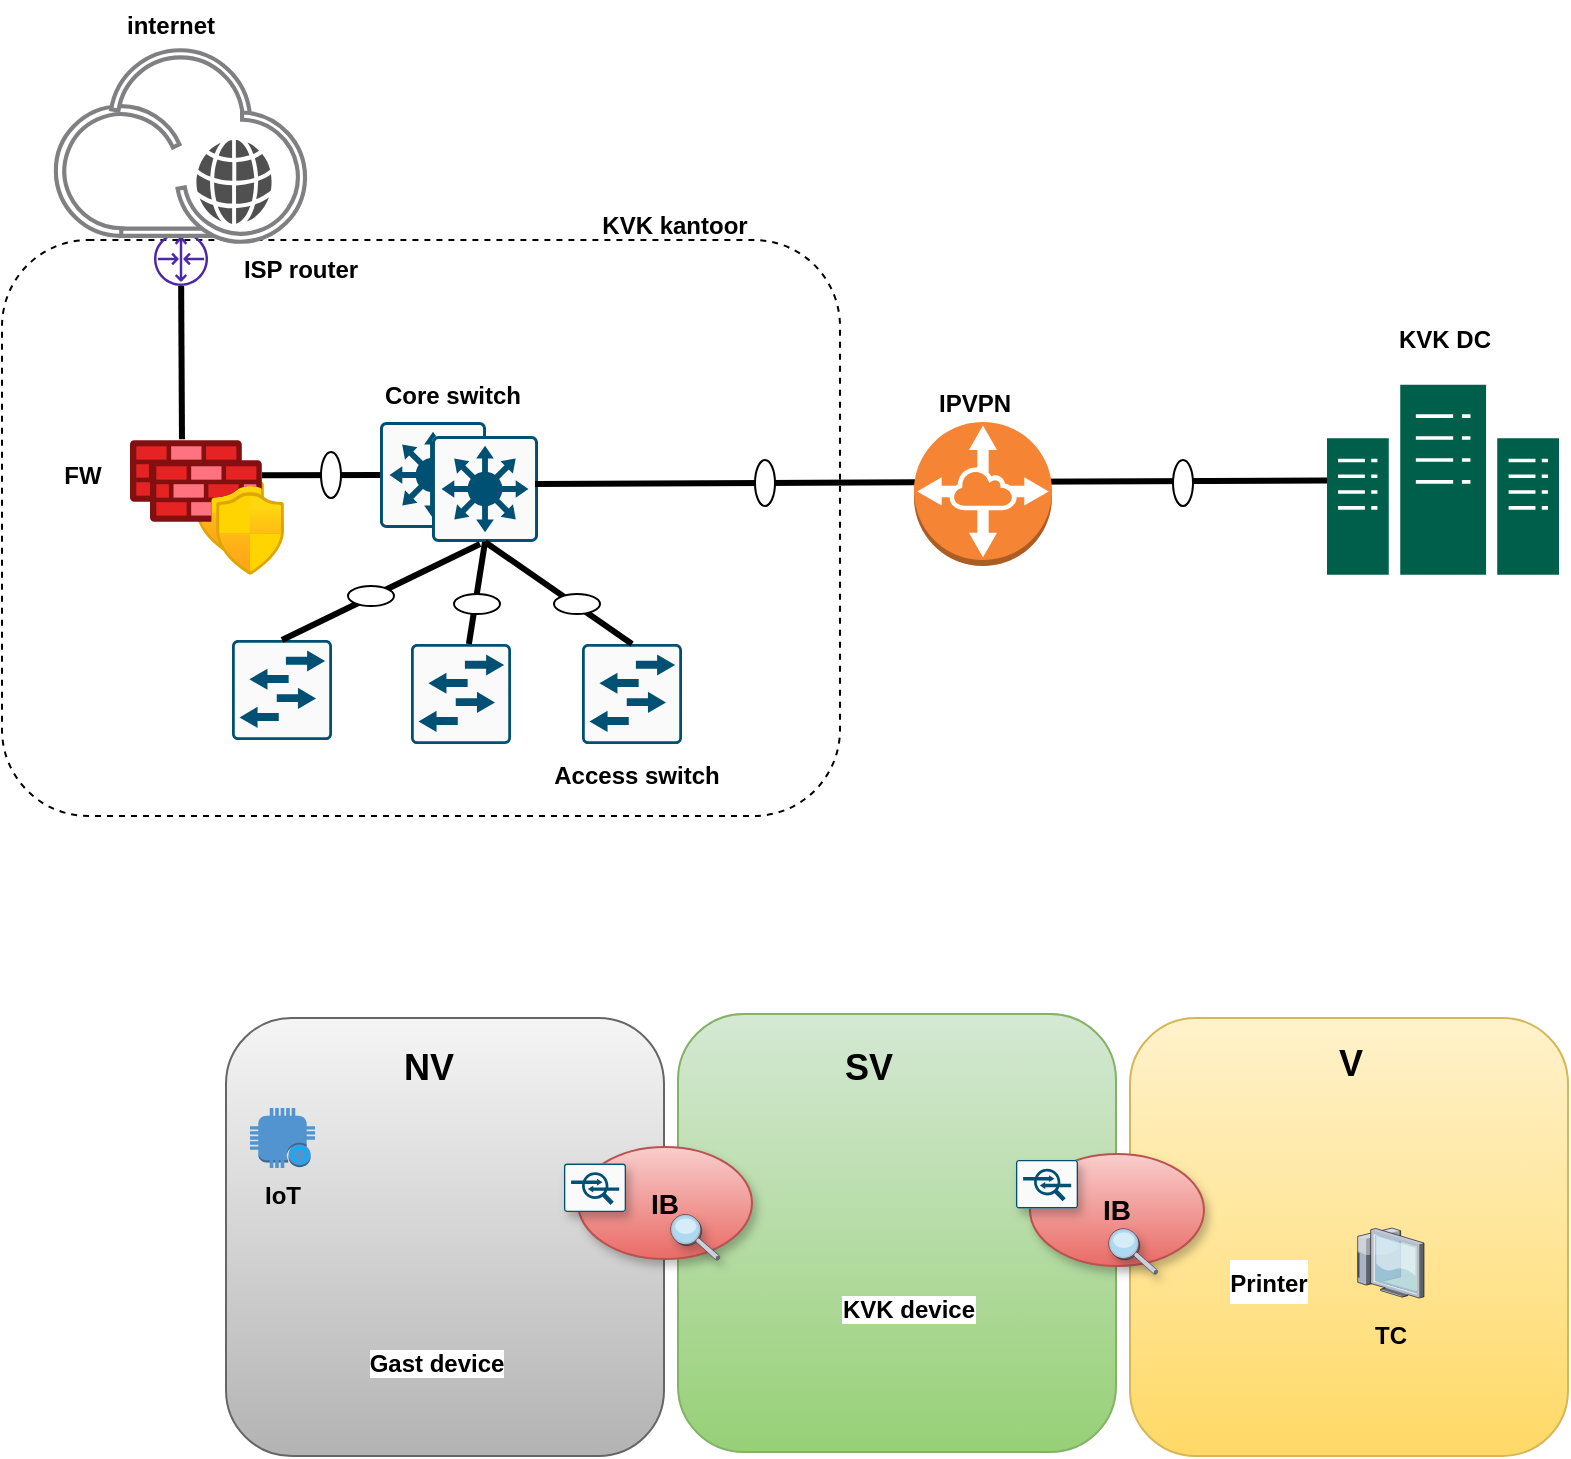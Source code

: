 <mxfile version="20.2.6" type="github">
  <diagram id="vSdHNL2ee3mHXXqhylAA" name="Pagina-1">
    <mxGraphModel dx="1185" dy="635" grid="0" gridSize="10" guides="1" tooltips="1" connect="1" arrows="1" fold="1" page="1" pageScale="1" pageWidth="1169" pageHeight="827" math="0" shadow="0">
      <root>
        <mxCell id="0" />
        <mxCell id="1" parent="0" />
        <mxCell id="IRziLVPFbABpiJZrDR8M-9" value="" style="rounded=1;whiteSpace=wrap;html=1;dashed=1;" vertex="1" parent="1">
          <mxGeometry x="226" y="173" width="419" height="288" as="geometry" />
        </mxCell>
        <mxCell id="oc_cEnde7iCadlcre4xy-1" value="" style="aspect=fixed;html=1;points=[];align=center;image;fontSize=12;image=img/lib/azure2/networking/Azure_Firewall_Manager.svg;" parent="1" vertex="1">
          <mxGeometry x="290" y="273" width="67" height="57.43" as="geometry" />
        </mxCell>
        <mxCell id="oc_cEnde7iCadlcre4xy-2" value="" style="whiteSpace=wrap;html=1;aspect=fixed;fillColor=#f5f5f5;strokeColor=#666666;gradientColor=#b3b3b3;rounded=1;glass=0;shadow=0;sketch=0;" parent="1" vertex="1">
          <mxGeometry x="338" y="562" width="219" height="219" as="geometry" />
        </mxCell>
        <mxCell id="oc_cEnde7iCadlcre4xy-3" value="" style="whiteSpace=wrap;html=1;aspect=fixed;fillColor=#d5e8d4;strokeColor=#82b366;rounded=1;gradientColor=#97d077;" parent="1" vertex="1">
          <mxGeometry x="564" y="560" width="219" height="219" as="geometry" />
        </mxCell>
        <mxCell id="oc_cEnde7iCadlcre4xy-4" value="" style="whiteSpace=wrap;html=1;aspect=fixed;fillColor=#fff2cc;strokeColor=#d6b656;gradientColor=#ffd966;rounded=1;" parent="1" vertex="1">
          <mxGeometry x="790" y="562" width="219" height="219" as="geometry" />
        </mxCell>
        <mxCell id="oc_cEnde7iCadlcre4xy-7" value="" style="endArrow=none;html=1;rounded=0;strokeWidth=3;exitX=0.388;exitY=-0.006;exitDx=0;exitDy=0;exitPerimeter=0;" parent="1" source="oc_cEnde7iCadlcre4xy-1" target="GjlSR99xRuoHpvjvioK_-4" edge="1">
          <mxGeometry width="50" height="50" relative="1" as="geometry">
            <mxPoint x="318" y="169" as="sourcePoint" />
            <mxPoint x="611" y="64.15" as="targetPoint" />
          </mxGeometry>
        </mxCell>
        <mxCell id="oc_cEnde7iCadlcre4xy-8" value="" style="endArrow=none;html=1;rounded=0;strokeWidth=3;entryX=0.985;entryY=0.307;entryDx=0;entryDy=0;entryPerimeter=0;startArrow=none;" parent="1" source="GjlSR99xRuoHpvjvioK_-5" target="oc_cEnde7iCadlcre4xy-1" edge="1">
          <mxGeometry width="50" height="50" relative="1" as="geometry">
            <mxPoint x="654.009" y="162.095" as="sourcePoint" />
            <mxPoint x="634" y="81" as="targetPoint" />
          </mxGeometry>
        </mxCell>
        <mxCell id="oc_cEnde7iCadlcre4xy-10" value="&lt;b&gt;Gast device&lt;/b&gt;" style="shape=image;html=1;verticalAlign=top;verticalLabelPosition=bottom;labelBackgroundColor=#ffffff;imageAspect=0;aspect=fixed;image=https://cdn4.iconfinder.com/data/icons/essentials-74/24/026_-_Wireless-128.png;rounded=1;shadow=0;glass=0;sketch=0;gradientColor=none;" parent="1" vertex="1">
          <mxGeometry x="427" y="690.21" width="31" height="31" as="geometry" />
        </mxCell>
        <mxCell id="oc_cEnde7iCadlcre4xy-12" value="&lt;font style=&quot;font-size: 18px;&quot;&gt;&lt;b&gt;NV&lt;/b&gt;&lt;/font&gt;" style="text;html=1;resizable=0;autosize=1;align=center;verticalAlign=middle;points=[];fillColor=none;strokeColor=none;rounded=0;shadow=0;glass=0;sketch=0;" parent="1" vertex="1">
          <mxGeometry x="417" y="570" width="43" height="34" as="geometry" />
        </mxCell>
        <mxCell id="oc_cEnde7iCadlcre4xy-13" value="&lt;font style=&quot;font-size: 18px;&quot;&gt;&lt;b&gt;SV&lt;/b&gt;&lt;/font&gt;" style="text;html=1;resizable=0;autosize=1;align=center;verticalAlign=middle;points=[];fillColor=none;strokeColor=none;rounded=0;shadow=0;glass=0;sketch=0;" parent="1" vertex="1">
          <mxGeometry x="638" y="570" width="42" height="34" as="geometry" />
        </mxCell>
        <mxCell id="oc_cEnde7iCadlcre4xy-14" value="&lt;font style=&quot;font-size: 18px;&quot;&gt;&lt;b&gt;V&lt;/b&gt;&lt;/font&gt;" style="text;html=1;resizable=0;autosize=1;align=center;verticalAlign=middle;points=[];fillColor=none;strokeColor=none;rounded=0;shadow=0;glass=0;sketch=0;" parent="1" vertex="1">
          <mxGeometry x="884.5" y="568" width="30" height="34" as="geometry" />
        </mxCell>
        <mxCell id="oc_cEnde7iCadlcre4xy-15" value="&lt;font style=&quot;font-size: 12px;&quot;&gt;&lt;b&gt;TC&lt;/b&gt;&lt;/font&gt;" style="verticalLabelPosition=bottom;sketch=0;aspect=fixed;html=1;verticalAlign=top;strokeColor=none;align=center;outlineConnect=0;shape=mxgraph.citrix.thin_client;rounded=1;shadow=0;glass=0;fontSize=18;gradientColor=none;" parent="1" vertex="1">
          <mxGeometry x="902" y="667" width="35" height="35" as="geometry" />
        </mxCell>
        <mxCell id="oc_cEnde7iCadlcre4xy-17" value="&lt;font style=&quot;font-size: 12px;&quot;&gt;&lt;b&gt;Printer&lt;/b&gt;&lt;/font&gt;" style="shape=image;html=1;verticalAlign=top;verticalLabelPosition=bottom;labelBackgroundColor=#ffffff;imageAspect=0;aspect=fixed;image=https://cdn4.iconfinder.com/data/icons/Primo_Icons/PNG/128x128/print.png;rounded=1;shadow=0;glass=0;sketch=0;fontSize=18;gradientColor=none;" parent="1" vertex="1">
          <mxGeometry x="837" y="633" width="43" height="43" as="geometry" />
        </mxCell>
        <mxCell id="oc_cEnde7iCadlcre4xy-18" value="&lt;b&gt;&lt;font style=&quot;font-size: 14px;&quot;&gt;IB&lt;/font&gt;&lt;/b&gt;" style="ellipse;whiteSpace=wrap;html=1;rounded=1;shadow=1;glass=0;sketch=0;fontSize=12;gradientColor=#ea6b66;fillColor=#f8cecc;strokeColor=#b85450;" parent="1" vertex="1">
          <mxGeometry x="514" y="626.5" width="87" height="56" as="geometry" />
        </mxCell>
        <mxCell id="oc_cEnde7iCadlcre4xy-20" value="&lt;b&gt;&lt;font style=&quot;font-size: 14px;&quot;&gt;IB&lt;/font&gt;&lt;/b&gt;" style="ellipse;whiteSpace=wrap;html=1;rounded=1;shadow=1;glass=0;sketch=0;fontSize=12;gradientColor=#ea6b66;fillColor=#f8cecc;strokeColor=#b85450;" parent="1" vertex="1">
          <mxGeometry x="740" y="630" width="87" height="56" as="geometry" />
        </mxCell>
        <mxCell id="oc_cEnde7iCadlcre4xy-21" value="" style="sketch=0;points=[[0.015,0.015,0],[0.985,0.015,0],[0.985,0.985,0],[0.015,0.985,0],[0.25,0,0],[0.5,0,0],[0.75,0,0],[1,0.25,0],[1,0.5,0],[1,0.75,0],[0.75,1,0],[0.5,1,0],[0.25,1,0],[0,0.75,0],[0,0.5,0],[0,0.25,0]];verticalLabelPosition=bottom;html=1;verticalAlign=top;aspect=fixed;align=center;pointerEvents=1;shape=mxgraph.cisco19.rect;prIcon=ips_ids;fillColor=#FAFAFA;strokeColor=#005073;rounded=1;shadow=1;glass=0;fontSize=14;" parent="1" vertex="1">
          <mxGeometry x="507" y="634.78" width="31" height="24.22" as="geometry" />
        </mxCell>
        <mxCell id="oc_cEnde7iCadlcre4xy-22" value="" style="sketch=0;points=[[0.015,0.015,0],[0.985,0.015,0],[0.985,0.985,0],[0.015,0.985,0],[0.25,0,0],[0.5,0,0],[0.75,0,0],[1,0.25,0],[1,0.5,0],[1,0.75,0],[0.75,1,0],[0.5,1,0],[0.25,1,0],[0,0.75,0],[0,0.5,0],[0,0.25,0]];verticalLabelPosition=bottom;html=1;verticalAlign=top;aspect=fixed;align=center;pointerEvents=1;shape=mxgraph.cisco19.rect;prIcon=ips_ids;fillColor=#FAFAFA;strokeColor=#005073;rounded=1;shadow=1;glass=0;fontSize=14;" parent="1" vertex="1">
          <mxGeometry x="733" y="633" width="31" height="24.22" as="geometry" />
        </mxCell>
        <mxCell id="oc_cEnde7iCadlcre4xy-26" value="" style="verticalLabelPosition=bottom;sketch=0;aspect=fixed;html=1;verticalAlign=top;strokeColor=none;align=center;outlineConnect=0;shape=mxgraph.citrix.inspection;rounded=1;shadow=1;glass=0;fontSize=14;gradientColor=none;" parent="1" vertex="1">
          <mxGeometry x="560" y="659.9" width="25" height="23.21" as="geometry" />
        </mxCell>
        <mxCell id="oc_cEnde7iCadlcre4xy-27" value="" style="shape=image;html=1;verticalAlign=top;verticalLabelPosition=bottom;labelBackgroundColor=#ffffff;imageAspect=0;aspect=fixed;image=https://cdn4.iconfinder.com/data/icons/core-ui-outlined/32/outlined_shield-128.png;rounded=1;shadow=1;glass=0;sketch=0;fontSize=14;gradientColor=none;" parent="1" vertex="1">
          <mxGeometry x="566" y="622.22" width="35" height="35" as="geometry" />
        </mxCell>
        <mxCell id="oc_cEnde7iCadlcre4xy-28" value="" style="shape=image;html=1;verticalAlign=top;verticalLabelPosition=bottom;labelBackgroundColor=#ffffff;imageAspect=0;aspect=fixed;image=https://cdn4.iconfinder.com/data/icons/core-ui-outlined/32/outlined_shield-128.png;rounded=1;shadow=1;glass=0;sketch=0;fontSize=14;gradientColor=none;" parent="1" vertex="1">
          <mxGeometry x="783" y="620" width="35" height="35" as="geometry" />
        </mxCell>
        <mxCell id="oc_cEnde7iCadlcre4xy-29" value="" style="verticalLabelPosition=bottom;sketch=0;aspect=fixed;html=1;verticalAlign=top;strokeColor=none;align=center;outlineConnect=0;shape=mxgraph.citrix.inspection;rounded=1;shadow=1;glass=0;fontSize=14;gradientColor=none;" parent="1" vertex="1">
          <mxGeometry x="779" y="667" width="25" height="23.21" as="geometry" />
        </mxCell>
        <mxCell id="GjlSR99xRuoHpvjvioK_-1" value="&lt;b&gt;IoT&lt;/b&gt;" style="outlineConnect=0;dashed=0;verticalLabelPosition=bottom;verticalAlign=top;align=center;html=1;shape=mxgraph.aws3.alexa_enabled_device;fillColor=#5294CF;gradientColor=none;" parent="1" vertex="1">
          <mxGeometry x="350" y="607" width="32.5" height="30" as="geometry" />
        </mxCell>
        <mxCell id="GjlSR99xRuoHpvjvioK_-2" value="&lt;b&gt;KVK device&lt;/b&gt;" style="shape=image;html=1;verticalAlign=top;verticalLabelPosition=bottom;labelBackgroundColor=#ffffff;imageAspect=0;aspect=fixed;image=https://cdn4.iconfinder.com/data/icons/essentials-72/24/026_-_Wireless-128.png" parent="1" vertex="1">
          <mxGeometry x="664" y="663.5" width="30.5" height="30.5" as="geometry" />
        </mxCell>
        <mxCell id="GjlSR99xRuoHpvjvioK_-4" value="" style="sketch=0;outlineConnect=0;fontColor=#232F3E;gradientColor=none;fillColor=#4D27AA;strokeColor=none;dashed=0;verticalLabelPosition=bottom;verticalAlign=top;align=center;html=1;fontSize=12;fontStyle=0;aspect=fixed;pointerEvents=1;shape=mxgraph.aws4.router;" parent="1" vertex="1">
          <mxGeometry x="302" y="169" width="27" height="27" as="geometry" />
        </mxCell>
        <mxCell id="GjlSR99xRuoHpvjvioK_-5" value="" style="sketch=0;points=[[0.015,0.015,0],[0.985,0.015,0],[0.985,0.985,0],[0.015,0.985,0],[0.25,0,0],[0.5,0,0],[0.75,0,0],[1,0.25,0],[1,0.5,0],[1,0.75,0],[0.75,1,0],[0.5,1,0],[0.25,1,0],[0,0.75,0],[0,0.5,0],[0,0.25,0]];verticalLabelPosition=bottom;html=1;verticalAlign=top;aspect=fixed;align=center;pointerEvents=1;shape=mxgraph.cisco19.rect;prIcon=l3_switch;fillColor=#FAFAFA;strokeColor=#005073;" parent="1" vertex="1">
          <mxGeometry x="415" y="264" width="53" height="53" as="geometry" />
        </mxCell>
        <mxCell id="GjlSR99xRuoHpvjvioK_-6" value="" style="sketch=0;points=[[0.015,0.015,0],[0.985,0.015,0],[0.985,0.985,0],[0.015,0.985,0],[0.25,0,0],[0.5,0,0],[0.75,0,0],[1,0.25,0],[1,0.5,0],[1,0.75,0],[0.75,1,0],[0.5,1,0],[0.25,1,0],[0,0.75,0],[0,0.5,0],[0,0.25,0]];verticalLabelPosition=bottom;html=1;verticalAlign=top;aspect=fixed;align=center;pointerEvents=1;shape=mxgraph.cisco19.rect;prIcon=l3_switch;fillColor=#FAFAFA;strokeColor=#005073;" parent="1" vertex="1">
          <mxGeometry x="441" y="271" width="53" height="53" as="geometry" />
        </mxCell>
        <mxCell id="GjlSR99xRuoHpvjvioK_-7" value="" style="sketch=0;points=[[0.015,0.015,0],[0.985,0.015,0],[0.985,0.985,0],[0.015,0.985,0],[0.25,0,0],[0.5,0,0],[0.75,0,0],[1,0.25,0],[1,0.5,0],[1,0.75,0],[0.75,1,0],[0.5,1,0],[0.25,1,0],[0,0.75,0],[0,0.5,0],[0,0.25,0]];verticalLabelPosition=bottom;html=1;verticalAlign=top;aspect=fixed;align=center;pointerEvents=1;shape=mxgraph.cisco19.rect;prIcon=l2_switch;fillColor=#FAFAFA;strokeColor=#005073;" parent="1" vertex="1">
          <mxGeometry x="341" y="373" width="50" height="50" as="geometry" />
        </mxCell>
        <mxCell id="GjlSR99xRuoHpvjvioK_-8" value="" style="sketch=0;points=[[0.015,0.015,0],[0.985,0.015,0],[0.985,0.985,0],[0.015,0.985,0],[0.25,0,0],[0.5,0,0],[0.75,0,0],[1,0.25,0],[1,0.5,0],[1,0.75,0],[0.75,1,0],[0.5,1,0],[0.25,1,0],[0,0.75,0],[0,0.5,0],[0,0.25,0]];verticalLabelPosition=bottom;html=1;verticalAlign=top;aspect=fixed;align=center;pointerEvents=1;shape=mxgraph.cisco19.rect;prIcon=l2_switch;fillColor=#FAFAFA;strokeColor=#005073;" parent="1" vertex="1">
          <mxGeometry x="430.5" y="375" width="50" height="50" as="geometry" />
        </mxCell>
        <mxCell id="GjlSR99xRuoHpvjvioK_-9" value="" style="sketch=0;points=[[0.015,0.015,0],[0.985,0.015,0],[0.985,0.985,0],[0.015,0.985,0],[0.25,0,0],[0.5,0,0],[0.75,0,0],[1,0.25,0],[1,0.5,0],[1,0.75,0],[0.75,1,0],[0.5,1,0],[0.25,1,0],[0,0.75,0],[0,0.5,0],[0,0.25,0]];verticalLabelPosition=bottom;html=1;verticalAlign=top;aspect=fixed;align=center;pointerEvents=1;shape=mxgraph.cisco19.rect;prIcon=l2_switch;fillColor=#FAFAFA;strokeColor=#005073;" parent="1" vertex="1">
          <mxGeometry x="516" y="375" width="50" height="50" as="geometry" />
        </mxCell>
        <mxCell id="GjlSR99xRuoHpvjvioK_-10" value="" style="endArrow=none;html=1;rounded=0;strokeWidth=3;entryX=0.5;entryY=1;entryDx=0;entryDy=0;entryPerimeter=0;" parent="1" source="GjlSR99xRuoHpvjvioK_-8" target="GjlSR99xRuoHpvjvioK_-6" edge="1">
          <mxGeometry width="50" height="50" relative="1" as="geometry">
            <mxPoint x="376" y="383" as="sourcePoint" />
            <mxPoint x="477.5" y="334" as="targetPoint" />
          </mxGeometry>
        </mxCell>
        <mxCell id="GjlSR99xRuoHpvjvioK_-11" value="" style="endArrow=none;html=1;rounded=0;strokeWidth=3;entryX=0.5;entryY=1;entryDx=0;entryDy=0;entryPerimeter=0;exitX=0.5;exitY=0;exitDx=0;exitDy=0;exitPerimeter=0;" parent="1" source="GjlSR99xRuoHpvjvioK_-9" target="GjlSR99xRuoHpvjvioK_-6" edge="1">
          <mxGeometry width="50" height="50" relative="1" as="geometry">
            <mxPoint x="469.447" y="385" as="sourcePoint" />
            <mxPoint x="477.5" y="334" as="targetPoint" />
          </mxGeometry>
        </mxCell>
        <mxCell id="GjlSR99xRuoHpvjvioK_-12" value="" style="ellipse;whiteSpace=wrap;html=1;rotation=90;" parent="1" vertex="1">
          <mxGeometry x="379" y="285.5" width="23" height="10" as="geometry" />
        </mxCell>
        <mxCell id="GjlSR99xRuoHpvjvioK_-17" value="" style="ellipse;whiteSpace=wrap;html=1;rotation=0;" parent="1" vertex="1">
          <mxGeometry x="452" y="350" width="23" height="10" as="geometry" />
        </mxCell>
        <mxCell id="GjlSR99xRuoHpvjvioK_-18" value="" style="ellipse;whiteSpace=wrap;html=1;rotation=0;" parent="1" vertex="1">
          <mxGeometry x="502" y="350" width="23" height="10" as="geometry" />
        </mxCell>
        <mxCell id="GjlSR99xRuoHpvjvioK_-19" value="" style="endArrow=none;html=1;rounded=0;strokeWidth=3;exitX=0.5;exitY=0;exitDx=0;exitDy=0;entryX=0.453;entryY=1.019;entryDx=0;entryDy=0;entryPerimeter=0;exitPerimeter=0;" parent="1" source="GjlSR99xRuoHpvjvioK_-7" target="GjlSR99xRuoHpvjvioK_-6" edge="1">
          <mxGeometry width="50" height="50" relative="1" as="geometry">
            <mxPoint x="366" y="373" as="sourcePoint" />
            <mxPoint x="467.5" y="324" as="targetPoint" />
          </mxGeometry>
        </mxCell>
        <mxCell id="GjlSR99xRuoHpvjvioK_-16" value="" style="ellipse;whiteSpace=wrap;html=1;rotation=0;" parent="1" vertex="1">
          <mxGeometry x="399" y="346" width="23" height="10" as="geometry" />
        </mxCell>
        <mxCell id="GjlSR99xRuoHpvjvioK_-21" value="&lt;b&gt;FW&lt;/b&gt;" style="text;html=1;resizable=0;autosize=1;align=center;verticalAlign=middle;points=[];fillColor=none;strokeColor=none;rounded=0;" parent="1" vertex="1">
          <mxGeometry x="247" y="277.5" width="37" height="26" as="geometry" />
        </mxCell>
        <mxCell id="GjlSR99xRuoHpvjvioK_-22" value="&lt;b&gt;Core switch&lt;/b&gt;" style="text;html=1;resizable=0;autosize=1;align=center;verticalAlign=middle;points=[];fillColor=none;strokeColor=none;rounded=0;" parent="1" vertex="1">
          <mxGeometry x="408" y="238" width="86" height="26" as="geometry" />
        </mxCell>
        <mxCell id="GjlSR99xRuoHpvjvioK_-23" value="&lt;b&gt;internet&lt;/b&gt;" style="text;html=1;resizable=0;autosize=1;align=center;verticalAlign=middle;points=[];fillColor=none;strokeColor=none;rounded=0;" parent="1" vertex="1">
          <mxGeometry x="279" y="53" width="62" height="26" as="geometry" />
        </mxCell>
        <mxCell id="GjlSR99xRuoHpvjvioK_-24" value="&lt;b&gt;Access switch&lt;/b&gt;" style="text;html=1;resizable=0;autosize=1;align=center;verticalAlign=middle;points=[];fillColor=none;strokeColor=none;rounded=0;" parent="1" vertex="1">
          <mxGeometry x="492" y="428" width="101" height="26" as="geometry" />
        </mxCell>
        <mxCell id="GjlSR99xRuoHpvjvioK_-25" value="" style="aspect=fixed;html=1;points=[];align=center;image;fontSize=12;image=img/lib/azure2/networking/Azure_Firewall_Manager.svg;" parent="1" vertex="1">
          <mxGeometry x="300" y="283" width="67" height="57.43" as="geometry" />
        </mxCell>
        <mxCell id="GjlSR99xRuoHpvjvioK_-26" value="" style="endArrow=none;html=1;rounded=0;strokeWidth=3;entryX=0.5;entryY=1;entryDx=0;entryDy=0;entryPerimeter=0;" parent="1" source="GjlSR99xRuoHpvjvioK_-30" edge="1">
          <mxGeometry width="50" height="50" relative="1" as="geometry">
            <mxPoint x="650" y="293" as="sourcePoint" />
            <mxPoint x="492.5" y="295.0" as="targetPoint" />
          </mxGeometry>
        </mxCell>
        <mxCell id="GjlSR99xRuoHpvjvioK_-30" value="" style="sketch=0;pointerEvents=1;shadow=0;dashed=0;html=1;strokeColor=none;fillColor=#005F4B;labelPosition=center;verticalLabelPosition=bottom;verticalAlign=top;align=center;outlineConnect=0;shape=mxgraph.veeam2.datacenter;" parent="1" vertex="1">
          <mxGeometry x="888.5" y="245.43" width="116" height="95" as="geometry" />
        </mxCell>
        <mxCell id="GjlSR99xRuoHpvjvioK_-31" value="&lt;b&gt;IPVPN&lt;/b&gt;" style="text;html=1;resizable=0;autosize=1;align=center;verticalAlign=middle;points=[];fillColor=none;strokeColor=none;rounded=0;" parent="1" vertex="1">
          <mxGeometry x="685" y="242" width="54" height="26" as="geometry" />
        </mxCell>
        <mxCell id="GjlSR99xRuoHpvjvioK_-32" value="&lt;b&gt;KVK DC&lt;/b&gt;" style="text;html=1;resizable=0;autosize=1;align=center;verticalAlign=middle;points=[];fillColor=none;strokeColor=none;rounded=0;" parent="1" vertex="1">
          <mxGeometry x="914.5" y="210" width="64" height="26" as="geometry" />
        </mxCell>
        <mxCell id="GjlSR99xRuoHpvjvioK_-33" value="" style="outlineConnect=0;dashed=0;verticalLabelPosition=bottom;verticalAlign=top;align=center;html=1;shape=mxgraph.aws3.vpc_peering;fillColor=#F58534;gradientColor=none;" parent="1" vertex="1">
          <mxGeometry x="682" y="264" width="69" height="72" as="geometry" />
        </mxCell>
        <mxCell id="GjlSR99xRuoHpvjvioK_-34" value="" style="ellipse;whiteSpace=wrap;html=1;rotation=90;" parent="1" vertex="1">
          <mxGeometry x="596" y="289.5" width="23" height="10" as="geometry" />
        </mxCell>
        <mxCell id="GjlSR99xRuoHpvjvioK_-35" value="" style="ellipse;whiteSpace=wrap;html=1;rotation=90;" parent="1" vertex="1">
          <mxGeometry x="805" y="289.5" width="23" height="10" as="geometry" />
        </mxCell>
        <mxCell id="IRziLVPFbABpiJZrDR8M-4" value="" style="aspect=fixed;perimeter=ellipsePerimeter;html=1;align=center;shadow=0;dashed=0;fontColor=#4277BB;labelBackgroundColor=#ffffff;fontSize=12;spacingTop=3;image;image=img/lib/ibm/miscellaneous/iot_cloud.svg;" vertex="1" parent="1">
          <mxGeometry x="251.73" y="77" width="127.27" height="98" as="geometry" />
        </mxCell>
        <mxCell id="IRziLVPFbABpiJZrDR8M-6" value="" style="sketch=0;pointerEvents=1;shadow=0;dashed=0;html=1;strokeColor=none;fillColor=#505050;labelPosition=center;verticalLabelPosition=bottom;verticalAlign=top;outlineConnect=0;align=center;shape=mxgraph.office.concepts.globe_internet;" vertex="1" parent="1">
          <mxGeometry x="323" y="123" width="38" height="42" as="geometry" />
        </mxCell>
        <mxCell id="IRziLVPFbABpiJZrDR8M-7" value="&lt;b&gt;ISP router&lt;/b&gt;" style="text;html=1;resizable=0;autosize=1;align=center;verticalAlign=middle;points=[];fillColor=none;strokeColor=none;rounded=0;" vertex="1" parent="1">
          <mxGeometry x="337" y="175" width="75" height="26" as="geometry" />
        </mxCell>
        <mxCell id="IRziLVPFbABpiJZrDR8M-10" value="&lt;b&gt;KVK kantoor&lt;/b&gt;" style="text;html=1;resizable=0;autosize=1;align=center;verticalAlign=middle;points=[];fillColor=none;strokeColor=none;rounded=0;" vertex="1" parent="1">
          <mxGeometry x="516" y="153" width="91" height="26" as="geometry" />
        </mxCell>
      </root>
    </mxGraphModel>
  </diagram>
</mxfile>
